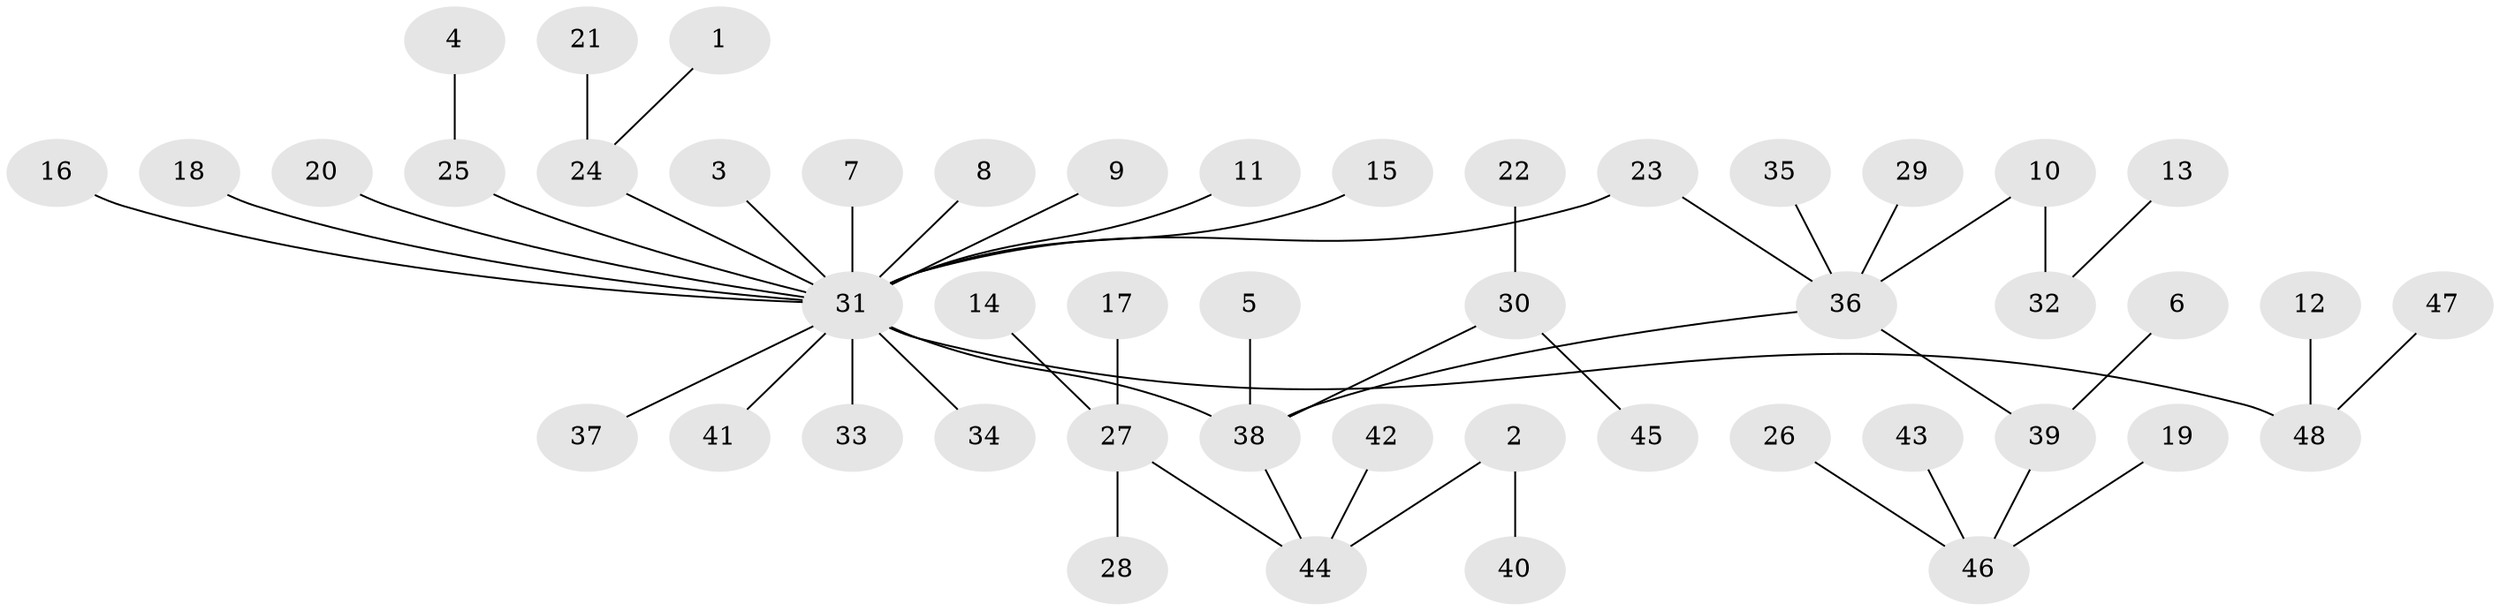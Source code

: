 // original degree distribution, {20: 0.010526315789473684, 7: 0.010526315789473684, 8: 0.010526315789473684, 2: 0.14736842105263157, 5: 0.05263157894736842, 3: 0.05263157894736842, 1: 0.6631578947368421, 6: 0.021052631578947368, 4: 0.031578947368421054}
// Generated by graph-tools (version 1.1) at 2025/01/03/09/25 03:01:52]
// undirected, 48 vertices, 48 edges
graph export_dot {
graph [start="1"]
  node [color=gray90,style=filled];
  1;
  2;
  3;
  4;
  5;
  6;
  7;
  8;
  9;
  10;
  11;
  12;
  13;
  14;
  15;
  16;
  17;
  18;
  19;
  20;
  21;
  22;
  23;
  24;
  25;
  26;
  27;
  28;
  29;
  30;
  31;
  32;
  33;
  34;
  35;
  36;
  37;
  38;
  39;
  40;
  41;
  42;
  43;
  44;
  45;
  46;
  47;
  48;
  1 -- 24 [weight=1.0];
  2 -- 40 [weight=1.0];
  2 -- 44 [weight=1.0];
  3 -- 31 [weight=1.0];
  4 -- 25 [weight=1.0];
  5 -- 38 [weight=1.0];
  6 -- 39 [weight=1.0];
  7 -- 31 [weight=1.0];
  8 -- 31 [weight=1.0];
  9 -- 31 [weight=1.0];
  10 -- 32 [weight=1.0];
  10 -- 36 [weight=1.0];
  11 -- 31 [weight=1.0];
  12 -- 48 [weight=1.0];
  13 -- 32 [weight=1.0];
  14 -- 27 [weight=1.0];
  15 -- 31 [weight=1.0];
  16 -- 31 [weight=1.0];
  17 -- 27 [weight=1.0];
  18 -- 31 [weight=1.0];
  19 -- 46 [weight=1.0];
  20 -- 31 [weight=1.0];
  21 -- 24 [weight=1.0];
  22 -- 30 [weight=1.0];
  23 -- 31 [weight=1.0];
  23 -- 36 [weight=1.0];
  24 -- 31 [weight=1.0];
  25 -- 31 [weight=1.0];
  26 -- 46 [weight=1.0];
  27 -- 28 [weight=1.0];
  27 -- 44 [weight=1.0];
  29 -- 36 [weight=1.0];
  30 -- 38 [weight=1.0];
  30 -- 45 [weight=1.0];
  31 -- 33 [weight=1.0];
  31 -- 34 [weight=1.0];
  31 -- 37 [weight=1.0];
  31 -- 38 [weight=1.0];
  31 -- 41 [weight=1.0];
  31 -- 48 [weight=1.0];
  35 -- 36 [weight=1.0];
  36 -- 38 [weight=1.0];
  36 -- 39 [weight=1.0];
  38 -- 44 [weight=1.0];
  39 -- 46 [weight=1.0];
  42 -- 44 [weight=1.0];
  43 -- 46 [weight=1.0];
  47 -- 48 [weight=1.0];
}
